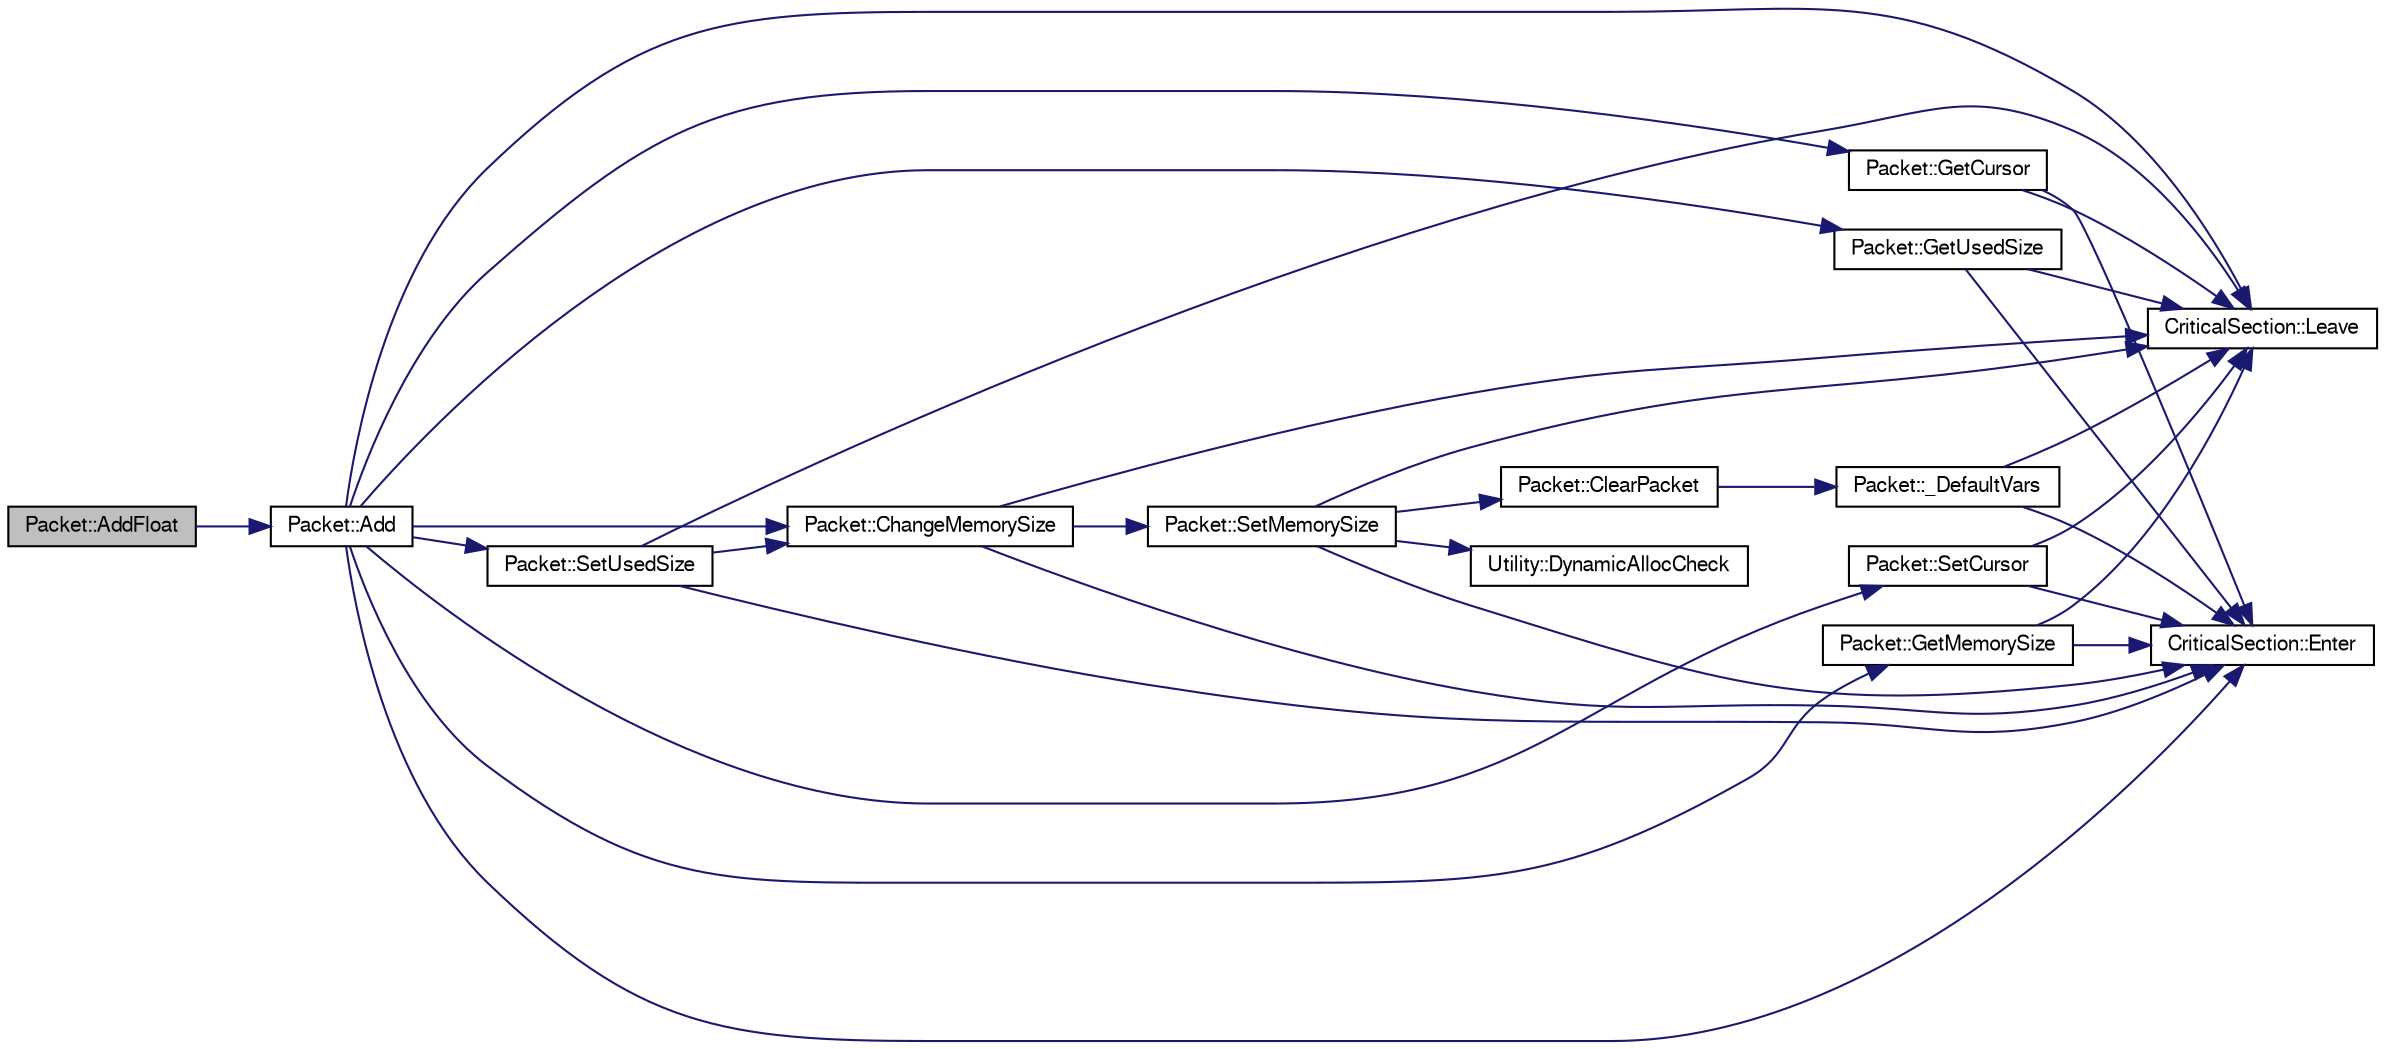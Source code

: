 digraph G
{
  edge [fontname="FreeSans",fontsize="10",labelfontname="FreeSans",labelfontsize="10"];
  node [fontname="FreeSans",fontsize="10",shape=record];
  rankdir=LR;
  Node1 [label="Packet::AddFloat",height=0.2,width=0.4,color="black", fillcolor="grey75", style="filled" fontcolor="black"];
  Node1 -> Node2 [color="midnightblue",fontsize="10",style="solid"];
  Node2 [label="Packet::Add",height=0.2,width=0.4,color="black", fillcolor="white", style="filled",URL="$class_packet.html#accba1853790bff371625b8ab7c262e8e"];
  Node2 -> Node3 [color="midnightblue",fontsize="10",style="solid"];
  Node3 [label="Packet::ChangeMemorySize",height=0.2,width=0.4,color="black", fillcolor="white", style="filled",URL="$class_packet.html#a131e4c72000a7bad642b00e81d07dfb1"];
  Node3 -> Node4 [color="midnightblue",fontsize="10",style="solid"];
  Node4 [label="CriticalSection::Enter",height=0.2,width=0.4,color="black", fillcolor="white", style="filled",URL="$class_critical_section.html#a509be5342b2f07ae06e1af5d9e08b871"];
  Node3 -> Node5 [color="midnightblue",fontsize="10",style="solid"];
  Node5 [label="CriticalSection::Leave",height=0.2,width=0.4,color="black", fillcolor="white", style="filled",URL="$class_critical_section.html#a6fa0931385f066492f31fc98e3fca657"];
  Node3 -> Node6 [color="midnightblue",fontsize="10",style="solid"];
  Node6 [label="Packet::SetMemorySize",height=0.2,width=0.4,color="black", fillcolor="white", style="filled",URL="$class_packet.html#a6a59836dfc9a2cbbc247264e223eee1a"];
  Node6 -> Node7 [color="midnightblue",fontsize="10",style="solid"];
  Node7 [label="Packet::ClearPacket",height=0.2,width=0.4,color="black", fillcolor="white", style="filled",URL="$class_packet.html#a3752c0fb6d3de548e56583af6b7d5dbe"];
  Node7 -> Node8 [color="midnightblue",fontsize="10",style="solid"];
  Node8 [label="Packet::_DefaultVars",height=0.2,width=0.4,color="black", fillcolor="white", style="filled",URL="$class_packet.html#abc3d3ae32845a645edbe4bcd8fa3bc5f"];
  Node8 -> Node4 [color="midnightblue",fontsize="10",style="solid"];
  Node8 -> Node5 [color="midnightblue",fontsize="10",style="solid"];
  Node6 -> Node9 [color="midnightblue",fontsize="10",style="solid"];
  Node9 [label="Utility::DynamicAllocCheck",height=0.2,width=0.4,color="black", fillcolor="white", style="filled",URL="$class_utility.html#ae9b88a37dc2e95519c938e673dd3de2c"];
  Node6 -> Node4 [color="midnightblue",fontsize="10",style="solid"];
  Node6 -> Node5 [color="midnightblue",fontsize="10",style="solid"];
  Node2 -> Node4 [color="midnightblue",fontsize="10",style="solid"];
  Node2 -> Node10 [color="midnightblue",fontsize="10",style="solid"];
  Node10 [label="Packet::GetCursor",height=0.2,width=0.4,color="black", fillcolor="white", style="filled",URL="$class_packet.html#a4864d45925c6798a6199929a038ca7f3"];
  Node10 -> Node4 [color="midnightblue",fontsize="10",style="solid"];
  Node10 -> Node5 [color="midnightblue",fontsize="10",style="solid"];
  Node2 -> Node11 [color="midnightblue",fontsize="10",style="solid"];
  Node11 [label="Packet::GetMemorySize",height=0.2,width=0.4,color="black", fillcolor="white", style="filled",URL="$class_packet.html#a2488b5121b48f108f5acf5f85c234d8a"];
  Node11 -> Node4 [color="midnightblue",fontsize="10",style="solid"];
  Node11 -> Node5 [color="midnightblue",fontsize="10",style="solid"];
  Node2 -> Node12 [color="midnightblue",fontsize="10",style="solid"];
  Node12 [label="Packet::GetUsedSize",height=0.2,width=0.4,color="black", fillcolor="white", style="filled",URL="$class_packet.html#a443cddd3bfce9890d8ba59ffa42dbe1b"];
  Node12 -> Node4 [color="midnightblue",fontsize="10",style="solid"];
  Node12 -> Node5 [color="midnightblue",fontsize="10",style="solid"];
  Node2 -> Node5 [color="midnightblue",fontsize="10",style="solid"];
  Node2 -> Node13 [color="midnightblue",fontsize="10",style="solid"];
  Node13 [label="Packet::SetCursor",height=0.2,width=0.4,color="black", fillcolor="white", style="filled",URL="$class_packet.html#addeffecd28116c91743d6dd908d1b9c6"];
  Node13 -> Node4 [color="midnightblue",fontsize="10",style="solid"];
  Node13 -> Node5 [color="midnightblue",fontsize="10",style="solid"];
  Node2 -> Node14 [color="midnightblue",fontsize="10",style="solid"];
  Node14 [label="Packet::SetUsedSize",height=0.2,width=0.4,color="black", fillcolor="white", style="filled",URL="$class_packet.html#a37596c747b8db1b2c07c971259f5f786"];
  Node14 -> Node3 [color="midnightblue",fontsize="10",style="solid"];
  Node14 -> Node4 [color="midnightblue",fontsize="10",style="solid"];
  Node14 -> Node5 [color="midnightblue",fontsize="10",style="solid"];
}
